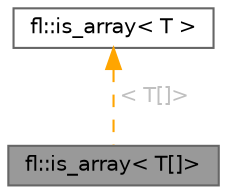 digraph "fl::is_array&lt; T[]&gt;"
{
 // INTERACTIVE_SVG=YES
 // LATEX_PDF_SIZE
  bgcolor="transparent";
  edge [fontname=Helvetica,fontsize=10,labelfontname=Helvetica,labelfontsize=10];
  node [fontname=Helvetica,fontsize=10,shape=box,height=0.2,width=0.4];
  Node1 [id="Node000001",label="fl::is_array\< T[]\>",height=0.2,width=0.4,color="gray40", fillcolor="grey60", style="filled", fontcolor="black",tooltip=" "];
  Node2 -> Node1 [id="edge1_Node000001_Node000002",dir="back",color="orange",style="dashed",tooltip=" ",label=" \< T[]\>",fontcolor="grey" ];
  Node2 [id="Node000002",label="fl::is_array\< T \>",height=0.2,width=0.4,color="gray40", fillcolor="white", style="filled",URL="$dc/d25/structfl_1_1is__array.html",tooltip=" "];
}
